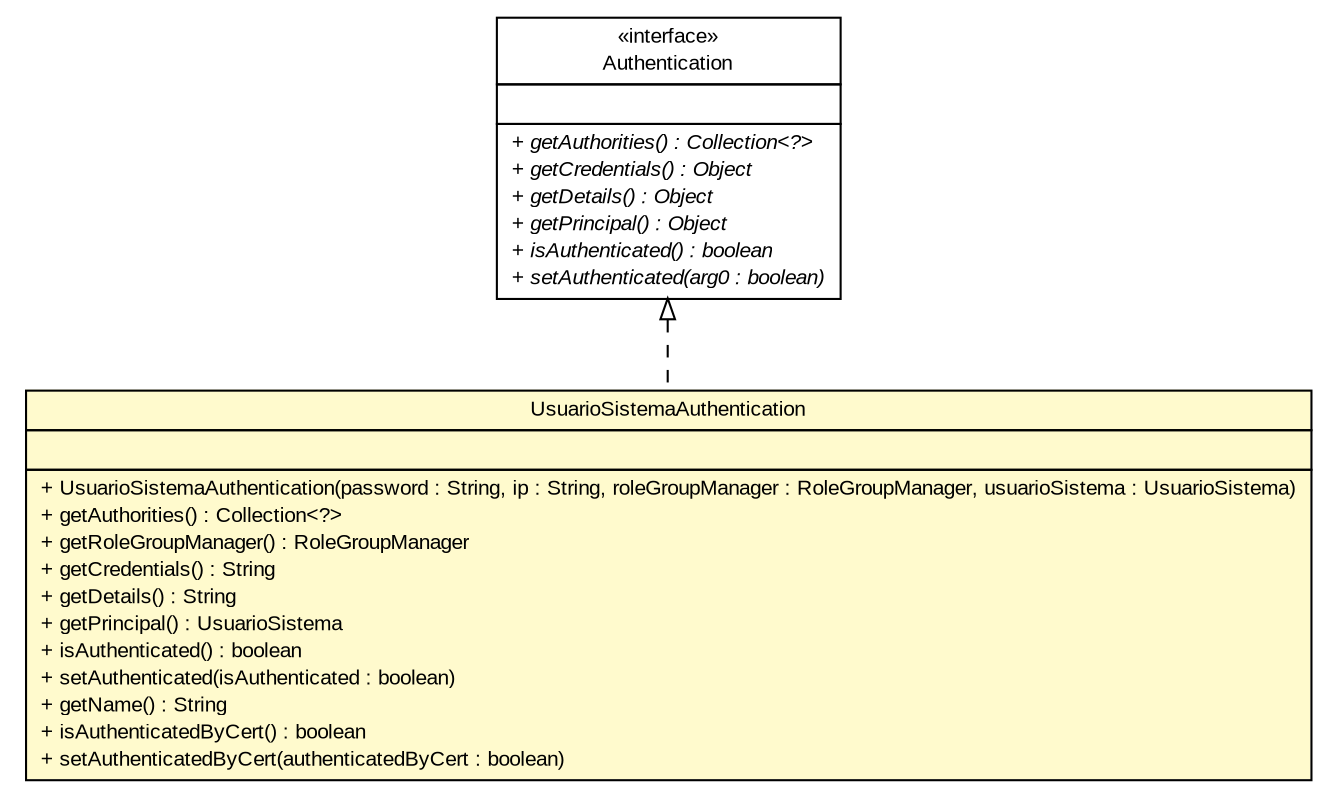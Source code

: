 #!/usr/local/bin/dot
#
# Class diagram 
# Generated by UMLGraph version R5_6 (http://www.umlgraph.org/)
#

digraph G {
	edge [fontname="arial",fontsize=10,labelfontname="arial",labelfontsize=10];
	node [fontname="arial",fontsize=10,shape=plaintext];
	nodesep=0.25;
	ranksep=0.5;
	// br.gov.to.sefaz.seg.business.authentication.domain.UsuarioSistemaAuthentication
	c45924 [label=<<table title="br.gov.to.sefaz.seg.business.authentication.domain.UsuarioSistemaAuthentication" border="0" cellborder="1" cellspacing="0" cellpadding="2" port="p" bgcolor="lemonChiffon" href="./UsuarioSistemaAuthentication.html">
		<tr><td><table border="0" cellspacing="0" cellpadding="1">
<tr><td align="center" balign="center"> UsuarioSistemaAuthentication </td></tr>
		</table></td></tr>
		<tr><td><table border="0" cellspacing="0" cellpadding="1">
<tr><td align="left" balign="left">  </td></tr>
		</table></td></tr>
		<tr><td><table border="0" cellspacing="0" cellpadding="1">
<tr><td align="left" balign="left"> + UsuarioSistemaAuthentication(password : String, ip : String, roleGroupManager : RoleGroupManager, usuarioSistema : UsuarioSistema) </td></tr>
<tr><td align="left" balign="left"> + getAuthorities() : Collection&lt;?&gt; </td></tr>
<tr><td align="left" balign="left"> + getRoleGroupManager() : RoleGroupManager </td></tr>
<tr><td align="left" balign="left"> + getCredentials() : String </td></tr>
<tr><td align="left" balign="left"> + getDetails() : String </td></tr>
<tr><td align="left" balign="left"> + getPrincipal() : UsuarioSistema </td></tr>
<tr><td align="left" balign="left"> + isAuthenticated() : boolean </td></tr>
<tr><td align="left" balign="left"> + setAuthenticated(isAuthenticated : boolean) </td></tr>
<tr><td align="left" balign="left"> + getName() : String </td></tr>
<tr><td align="left" balign="left"> + isAuthenticatedByCert() : boolean </td></tr>
<tr><td align="left" balign="left"> + setAuthenticatedByCert(authenticatedByCert : boolean) </td></tr>
		</table></td></tr>
		</table>>, URL="./UsuarioSistemaAuthentication.html", fontname="arial", fontcolor="black", fontsize=10.0];
	//br.gov.to.sefaz.seg.business.authentication.domain.UsuarioSistemaAuthentication implements org.springframework.security.core.Authentication
	c46133:p -> c45924:p [dir=back,arrowtail=empty,style=dashed];
	// org.springframework.security.core.Authentication
	c46133 [label=<<table title="org.springframework.security.core.Authentication" border="0" cellborder="1" cellspacing="0" cellpadding="2" port="p" href="http://java.sun.com/j2se/1.4.2/docs/api/org/springframework/security/core/Authentication.html">
		<tr><td><table border="0" cellspacing="0" cellpadding="1">
<tr><td align="center" balign="center"> &#171;interface&#187; </td></tr>
<tr><td align="center" balign="center"> Authentication </td></tr>
		</table></td></tr>
		<tr><td><table border="0" cellspacing="0" cellpadding="1">
<tr><td align="left" balign="left">  </td></tr>
		</table></td></tr>
		<tr><td><table border="0" cellspacing="0" cellpadding="1">
<tr><td align="left" balign="left"><font face="arial italic" point-size="10.0"> + getAuthorities() : Collection&lt;?&gt; </font></td></tr>
<tr><td align="left" balign="left"><font face="arial italic" point-size="10.0"> + getCredentials() : Object </font></td></tr>
<tr><td align="left" balign="left"><font face="arial italic" point-size="10.0"> + getDetails() : Object </font></td></tr>
<tr><td align="left" balign="left"><font face="arial italic" point-size="10.0"> + getPrincipal() : Object </font></td></tr>
<tr><td align="left" balign="left"><font face="arial italic" point-size="10.0"> + isAuthenticated() : boolean </font></td></tr>
<tr><td align="left" balign="left"><font face="arial italic" point-size="10.0"> + setAuthenticated(arg0 : boolean) </font></td></tr>
		</table></td></tr>
		</table>>, URL="http://java.sun.com/j2se/1.4.2/docs/api/org/springframework/security/core/Authentication.html", fontname="arial", fontcolor="black", fontsize=10.0];
}

